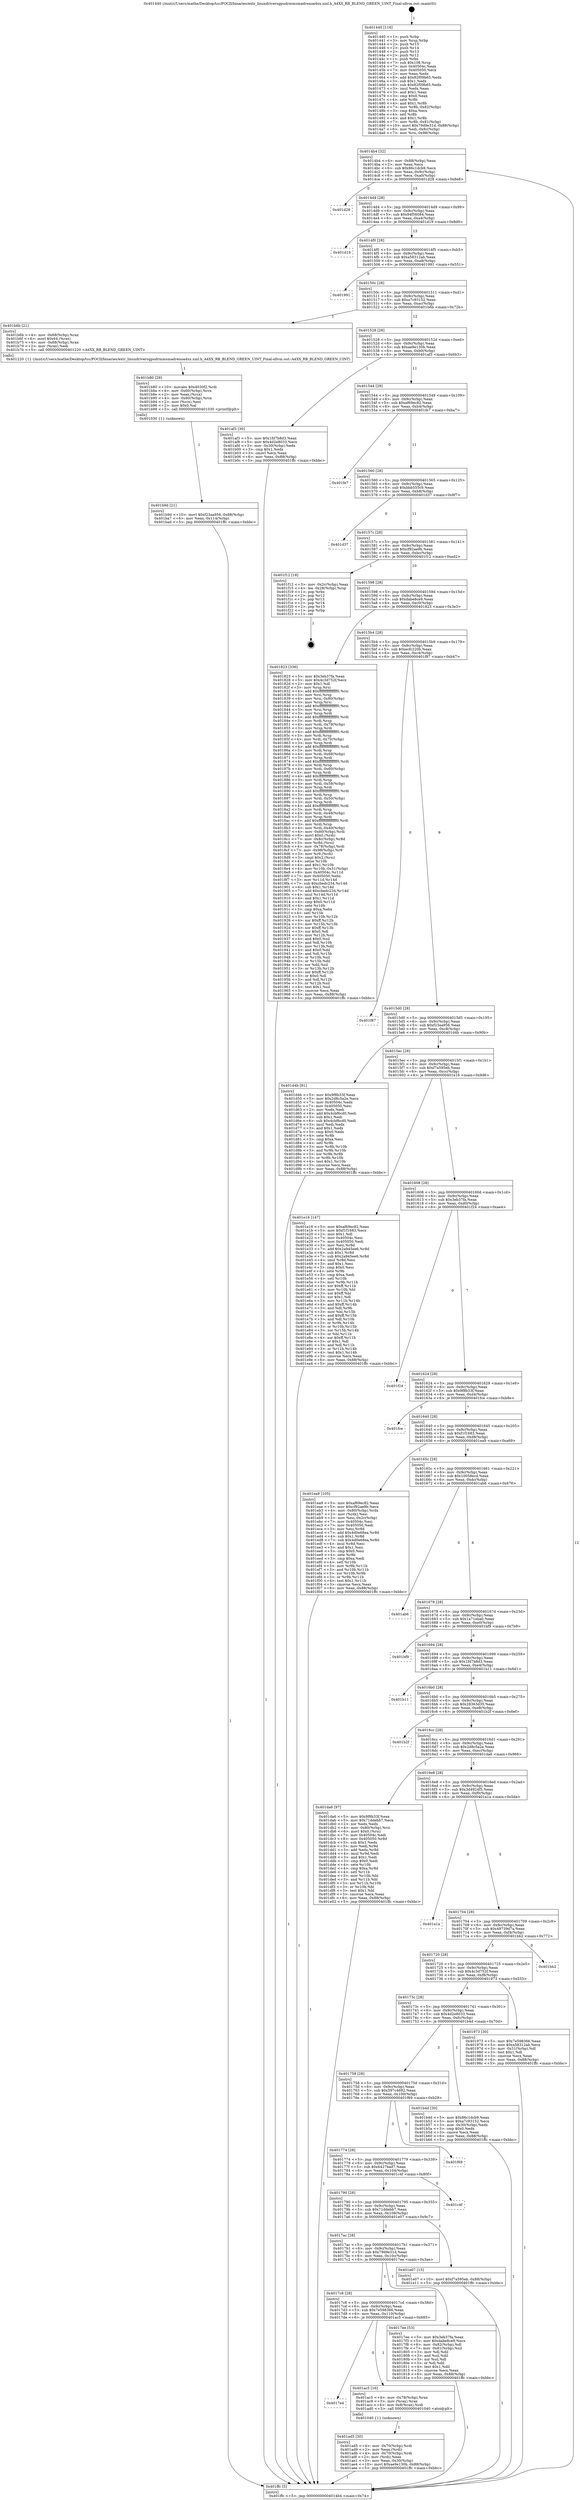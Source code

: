 digraph "0x401440" {
  label = "0x401440 (/mnt/c/Users/mathe/Desktop/tcc/POCII/binaries/extr_linuxdriversgpudrmmsmadrenoa4xx.xml.h_A4XX_RB_BLEND_GREEN_UINT_Final-ollvm.out::main(0))"
  labelloc = "t"
  node[shape=record]

  Entry [label="",width=0.3,height=0.3,shape=circle,fillcolor=black,style=filled]
  "0x4014b4" [label="{
     0x4014b4 [32]\l
     | [instrs]\l
     &nbsp;&nbsp;0x4014b4 \<+6\>: mov -0x88(%rbp),%eax\l
     &nbsp;&nbsp;0x4014ba \<+2\>: mov %eax,%ecx\l
     &nbsp;&nbsp;0x4014bc \<+6\>: sub $0x86c1dcb9,%ecx\l
     &nbsp;&nbsp;0x4014c2 \<+6\>: mov %eax,-0x9c(%rbp)\l
     &nbsp;&nbsp;0x4014c8 \<+6\>: mov %ecx,-0xa0(%rbp)\l
     &nbsp;&nbsp;0x4014ce \<+6\>: je 0000000000401d28 \<main+0x8e8\>\l
  }"]
  "0x401d28" [label="{
     0x401d28\l
  }", style=dashed]
  "0x4014d4" [label="{
     0x4014d4 [28]\l
     | [instrs]\l
     &nbsp;&nbsp;0x4014d4 \<+5\>: jmp 00000000004014d9 \<main+0x99\>\l
     &nbsp;&nbsp;0x4014d9 \<+6\>: mov -0x9c(%rbp),%eax\l
     &nbsp;&nbsp;0x4014df \<+5\>: sub $0x94f56084,%eax\l
     &nbsp;&nbsp;0x4014e4 \<+6\>: mov %eax,-0xa4(%rbp)\l
     &nbsp;&nbsp;0x4014ea \<+6\>: je 0000000000401d19 \<main+0x8d9\>\l
  }"]
  Exit [label="",width=0.3,height=0.3,shape=circle,fillcolor=black,style=filled,peripheries=2]
  "0x401d19" [label="{
     0x401d19\l
  }", style=dashed]
  "0x4014f0" [label="{
     0x4014f0 [28]\l
     | [instrs]\l
     &nbsp;&nbsp;0x4014f0 \<+5\>: jmp 00000000004014f5 \<main+0xb5\>\l
     &nbsp;&nbsp;0x4014f5 \<+6\>: mov -0x9c(%rbp),%eax\l
     &nbsp;&nbsp;0x4014fb \<+5\>: sub $0xa58312ab,%eax\l
     &nbsp;&nbsp;0x401500 \<+6\>: mov %eax,-0xa8(%rbp)\l
     &nbsp;&nbsp;0x401506 \<+6\>: je 0000000000401991 \<main+0x551\>\l
  }"]
  "0x401b9d" [label="{
     0x401b9d [21]\l
     | [instrs]\l
     &nbsp;&nbsp;0x401b9d \<+10\>: movl $0xf23aa956,-0x88(%rbp)\l
     &nbsp;&nbsp;0x401ba7 \<+6\>: mov %eax,-0x114(%rbp)\l
     &nbsp;&nbsp;0x401bad \<+5\>: jmp 0000000000401ffc \<main+0xbbc\>\l
  }"]
  "0x401991" [label="{
     0x401991\l
  }", style=dashed]
  "0x40150c" [label="{
     0x40150c [28]\l
     | [instrs]\l
     &nbsp;&nbsp;0x40150c \<+5\>: jmp 0000000000401511 \<main+0xd1\>\l
     &nbsp;&nbsp;0x401511 \<+6\>: mov -0x9c(%rbp),%eax\l
     &nbsp;&nbsp;0x401517 \<+5\>: sub $0xa7c93152,%eax\l
     &nbsp;&nbsp;0x40151c \<+6\>: mov %eax,-0xac(%rbp)\l
     &nbsp;&nbsp;0x401522 \<+6\>: je 0000000000401b6b \<main+0x72b\>\l
  }"]
  "0x401b80" [label="{
     0x401b80 [29]\l
     | [instrs]\l
     &nbsp;&nbsp;0x401b80 \<+10\>: movabs $0x4030f2,%rdi\l
     &nbsp;&nbsp;0x401b8a \<+4\>: mov -0x60(%rbp),%rcx\l
     &nbsp;&nbsp;0x401b8e \<+2\>: mov %eax,(%rcx)\l
     &nbsp;&nbsp;0x401b90 \<+4\>: mov -0x60(%rbp),%rcx\l
     &nbsp;&nbsp;0x401b94 \<+2\>: mov (%rcx),%esi\l
     &nbsp;&nbsp;0x401b96 \<+2\>: mov $0x0,%al\l
     &nbsp;&nbsp;0x401b98 \<+5\>: call 0000000000401030 \<printf@plt\>\l
     | [calls]\l
     &nbsp;&nbsp;0x401030 \{1\} (unknown)\l
  }"]
  "0x401b6b" [label="{
     0x401b6b [21]\l
     | [instrs]\l
     &nbsp;&nbsp;0x401b6b \<+4\>: mov -0x68(%rbp),%rax\l
     &nbsp;&nbsp;0x401b6f \<+6\>: movl $0x64,(%rax)\l
     &nbsp;&nbsp;0x401b75 \<+4\>: mov -0x68(%rbp),%rax\l
     &nbsp;&nbsp;0x401b79 \<+2\>: mov (%rax),%edi\l
     &nbsp;&nbsp;0x401b7b \<+5\>: call 0000000000401220 \<A4XX_RB_BLEND_GREEN_UINT\>\l
     | [calls]\l
     &nbsp;&nbsp;0x401220 \{1\} (/mnt/c/Users/mathe/Desktop/tcc/POCII/binaries/extr_linuxdriversgpudrmmsmadrenoa4xx.xml.h_A4XX_RB_BLEND_GREEN_UINT_Final-ollvm.out::A4XX_RB_BLEND_GREEN_UINT)\l
  }"]
  "0x401528" [label="{
     0x401528 [28]\l
     | [instrs]\l
     &nbsp;&nbsp;0x401528 \<+5\>: jmp 000000000040152d \<main+0xed\>\l
     &nbsp;&nbsp;0x40152d \<+6\>: mov -0x9c(%rbp),%eax\l
     &nbsp;&nbsp;0x401533 \<+5\>: sub $0xae9e130b,%eax\l
     &nbsp;&nbsp;0x401538 \<+6\>: mov %eax,-0xb0(%rbp)\l
     &nbsp;&nbsp;0x40153e \<+6\>: je 0000000000401af3 \<main+0x6b3\>\l
  }"]
  "0x401ad5" [label="{
     0x401ad5 [30]\l
     | [instrs]\l
     &nbsp;&nbsp;0x401ad5 \<+4\>: mov -0x70(%rbp),%rdi\l
     &nbsp;&nbsp;0x401ad9 \<+2\>: mov %eax,(%rdi)\l
     &nbsp;&nbsp;0x401adb \<+4\>: mov -0x70(%rbp),%rdi\l
     &nbsp;&nbsp;0x401adf \<+2\>: mov (%rdi),%eax\l
     &nbsp;&nbsp;0x401ae1 \<+3\>: mov %eax,-0x30(%rbp)\l
     &nbsp;&nbsp;0x401ae4 \<+10\>: movl $0xae9e130b,-0x88(%rbp)\l
     &nbsp;&nbsp;0x401aee \<+5\>: jmp 0000000000401ffc \<main+0xbbc\>\l
  }"]
  "0x401af3" [label="{
     0x401af3 [30]\l
     | [instrs]\l
     &nbsp;&nbsp;0x401af3 \<+5\>: mov $0x1fd7b8d3,%eax\l
     &nbsp;&nbsp;0x401af8 \<+5\>: mov $0x4d2e8033,%ecx\l
     &nbsp;&nbsp;0x401afd \<+3\>: mov -0x30(%rbp),%edx\l
     &nbsp;&nbsp;0x401b00 \<+3\>: cmp $0x1,%edx\l
     &nbsp;&nbsp;0x401b03 \<+3\>: cmovl %ecx,%eax\l
     &nbsp;&nbsp;0x401b06 \<+6\>: mov %eax,-0x88(%rbp)\l
     &nbsp;&nbsp;0x401b0c \<+5\>: jmp 0000000000401ffc \<main+0xbbc\>\l
  }"]
  "0x401544" [label="{
     0x401544 [28]\l
     | [instrs]\l
     &nbsp;&nbsp;0x401544 \<+5\>: jmp 0000000000401549 \<main+0x109\>\l
     &nbsp;&nbsp;0x401549 \<+6\>: mov -0x9c(%rbp),%eax\l
     &nbsp;&nbsp;0x40154f \<+5\>: sub $0xaf69ec82,%eax\l
     &nbsp;&nbsp;0x401554 \<+6\>: mov %eax,-0xb4(%rbp)\l
     &nbsp;&nbsp;0x40155a \<+6\>: je 0000000000401fe7 \<main+0xba7\>\l
  }"]
  "0x4017e4" [label="{
     0x4017e4\l
  }", style=dashed]
  "0x401fe7" [label="{
     0x401fe7\l
  }", style=dashed]
  "0x401560" [label="{
     0x401560 [28]\l
     | [instrs]\l
     &nbsp;&nbsp;0x401560 \<+5\>: jmp 0000000000401565 \<main+0x125\>\l
     &nbsp;&nbsp;0x401565 \<+6\>: mov -0x9c(%rbp),%eax\l
     &nbsp;&nbsp;0x40156b \<+5\>: sub $0xbbb555c9,%eax\l
     &nbsp;&nbsp;0x401570 \<+6\>: mov %eax,-0xb8(%rbp)\l
     &nbsp;&nbsp;0x401576 \<+6\>: je 0000000000401d37 \<main+0x8f7\>\l
  }"]
  "0x401ac5" [label="{
     0x401ac5 [16]\l
     | [instrs]\l
     &nbsp;&nbsp;0x401ac5 \<+4\>: mov -0x78(%rbp),%rax\l
     &nbsp;&nbsp;0x401ac9 \<+3\>: mov (%rax),%rax\l
     &nbsp;&nbsp;0x401acc \<+4\>: mov 0x8(%rax),%rdi\l
     &nbsp;&nbsp;0x401ad0 \<+5\>: call 0000000000401040 \<atoi@plt\>\l
     | [calls]\l
     &nbsp;&nbsp;0x401040 \{1\} (unknown)\l
  }"]
  "0x401d37" [label="{
     0x401d37\l
  }", style=dashed]
  "0x40157c" [label="{
     0x40157c [28]\l
     | [instrs]\l
     &nbsp;&nbsp;0x40157c \<+5\>: jmp 0000000000401581 \<main+0x141\>\l
     &nbsp;&nbsp;0x401581 \<+6\>: mov -0x9c(%rbp),%eax\l
     &nbsp;&nbsp;0x401587 \<+5\>: sub $0xcf92ae9b,%eax\l
     &nbsp;&nbsp;0x40158c \<+6\>: mov %eax,-0xbc(%rbp)\l
     &nbsp;&nbsp;0x401592 \<+6\>: je 0000000000401f12 \<main+0xad2\>\l
  }"]
  "0x401440" [label="{
     0x401440 [116]\l
     | [instrs]\l
     &nbsp;&nbsp;0x401440 \<+1\>: push %rbp\l
     &nbsp;&nbsp;0x401441 \<+3\>: mov %rsp,%rbp\l
     &nbsp;&nbsp;0x401444 \<+2\>: push %r15\l
     &nbsp;&nbsp;0x401446 \<+2\>: push %r14\l
     &nbsp;&nbsp;0x401448 \<+2\>: push %r13\l
     &nbsp;&nbsp;0x40144a \<+2\>: push %r12\l
     &nbsp;&nbsp;0x40144c \<+1\>: push %rbx\l
     &nbsp;&nbsp;0x40144d \<+7\>: sub $0x108,%rsp\l
     &nbsp;&nbsp;0x401454 \<+7\>: mov 0x40504c,%eax\l
     &nbsp;&nbsp;0x40145b \<+7\>: mov 0x405050,%ecx\l
     &nbsp;&nbsp;0x401462 \<+2\>: mov %eax,%edx\l
     &nbsp;&nbsp;0x401464 \<+6\>: add $0x82f09b65,%edx\l
     &nbsp;&nbsp;0x40146a \<+3\>: sub $0x1,%edx\l
     &nbsp;&nbsp;0x40146d \<+6\>: sub $0x82f09b65,%edx\l
     &nbsp;&nbsp;0x401473 \<+3\>: imul %edx,%eax\l
     &nbsp;&nbsp;0x401476 \<+3\>: and $0x1,%eax\l
     &nbsp;&nbsp;0x401479 \<+3\>: cmp $0x0,%eax\l
     &nbsp;&nbsp;0x40147c \<+4\>: sete %r8b\l
     &nbsp;&nbsp;0x401480 \<+4\>: and $0x1,%r8b\l
     &nbsp;&nbsp;0x401484 \<+7\>: mov %r8b,-0x82(%rbp)\l
     &nbsp;&nbsp;0x40148b \<+3\>: cmp $0xa,%ecx\l
     &nbsp;&nbsp;0x40148e \<+4\>: setl %r8b\l
     &nbsp;&nbsp;0x401492 \<+4\>: and $0x1,%r8b\l
     &nbsp;&nbsp;0x401496 \<+7\>: mov %r8b,-0x81(%rbp)\l
     &nbsp;&nbsp;0x40149d \<+10\>: movl $0x79d9e31d,-0x88(%rbp)\l
     &nbsp;&nbsp;0x4014a7 \<+6\>: mov %edi,-0x8c(%rbp)\l
     &nbsp;&nbsp;0x4014ad \<+7\>: mov %rsi,-0x98(%rbp)\l
  }"]
  "0x401f12" [label="{
     0x401f12 [18]\l
     | [instrs]\l
     &nbsp;&nbsp;0x401f12 \<+3\>: mov -0x2c(%rbp),%eax\l
     &nbsp;&nbsp;0x401f15 \<+4\>: lea -0x28(%rbp),%rsp\l
     &nbsp;&nbsp;0x401f19 \<+1\>: pop %rbx\l
     &nbsp;&nbsp;0x401f1a \<+2\>: pop %r12\l
     &nbsp;&nbsp;0x401f1c \<+2\>: pop %r13\l
     &nbsp;&nbsp;0x401f1e \<+2\>: pop %r14\l
     &nbsp;&nbsp;0x401f20 \<+2\>: pop %r15\l
     &nbsp;&nbsp;0x401f22 \<+1\>: pop %rbp\l
     &nbsp;&nbsp;0x401f23 \<+1\>: ret\l
  }"]
  "0x401598" [label="{
     0x401598 [28]\l
     | [instrs]\l
     &nbsp;&nbsp;0x401598 \<+5\>: jmp 000000000040159d \<main+0x15d\>\l
     &nbsp;&nbsp;0x40159d \<+6\>: mov -0x9c(%rbp),%eax\l
     &nbsp;&nbsp;0x4015a3 \<+5\>: sub $0xdabe8ce9,%eax\l
     &nbsp;&nbsp;0x4015a8 \<+6\>: mov %eax,-0xc0(%rbp)\l
     &nbsp;&nbsp;0x4015ae \<+6\>: je 0000000000401823 \<main+0x3e3\>\l
  }"]
  "0x401ffc" [label="{
     0x401ffc [5]\l
     | [instrs]\l
     &nbsp;&nbsp;0x401ffc \<+5\>: jmp 00000000004014b4 \<main+0x74\>\l
  }"]
  "0x401823" [label="{
     0x401823 [336]\l
     | [instrs]\l
     &nbsp;&nbsp;0x401823 \<+5\>: mov $0x3eb37fa,%eax\l
     &nbsp;&nbsp;0x401828 \<+5\>: mov $0x4c3d752f,%ecx\l
     &nbsp;&nbsp;0x40182d \<+2\>: mov $0x1,%dl\l
     &nbsp;&nbsp;0x40182f \<+3\>: mov %rsp,%rsi\l
     &nbsp;&nbsp;0x401832 \<+4\>: add $0xfffffffffffffff0,%rsi\l
     &nbsp;&nbsp;0x401836 \<+3\>: mov %rsi,%rsp\l
     &nbsp;&nbsp;0x401839 \<+4\>: mov %rsi,-0x80(%rbp)\l
     &nbsp;&nbsp;0x40183d \<+3\>: mov %rsp,%rsi\l
     &nbsp;&nbsp;0x401840 \<+4\>: add $0xfffffffffffffff0,%rsi\l
     &nbsp;&nbsp;0x401844 \<+3\>: mov %rsi,%rsp\l
     &nbsp;&nbsp;0x401847 \<+3\>: mov %rsp,%rdi\l
     &nbsp;&nbsp;0x40184a \<+4\>: add $0xfffffffffffffff0,%rdi\l
     &nbsp;&nbsp;0x40184e \<+3\>: mov %rdi,%rsp\l
     &nbsp;&nbsp;0x401851 \<+4\>: mov %rdi,-0x78(%rbp)\l
     &nbsp;&nbsp;0x401855 \<+3\>: mov %rsp,%rdi\l
     &nbsp;&nbsp;0x401858 \<+4\>: add $0xfffffffffffffff0,%rdi\l
     &nbsp;&nbsp;0x40185c \<+3\>: mov %rdi,%rsp\l
     &nbsp;&nbsp;0x40185f \<+4\>: mov %rdi,-0x70(%rbp)\l
     &nbsp;&nbsp;0x401863 \<+3\>: mov %rsp,%rdi\l
     &nbsp;&nbsp;0x401866 \<+4\>: add $0xfffffffffffffff0,%rdi\l
     &nbsp;&nbsp;0x40186a \<+3\>: mov %rdi,%rsp\l
     &nbsp;&nbsp;0x40186d \<+4\>: mov %rdi,-0x68(%rbp)\l
     &nbsp;&nbsp;0x401871 \<+3\>: mov %rsp,%rdi\l
     &nbsp;&nbsp;0x401874 \<+4\>: add $0xfffffffffffffff0,%rdi\l
     &nbsp;&nbsp;0x401878 \<+3\>: mov %rdi,%rsp\l
     &nbsp;&nbsp;0x40187b \<+4\>: mov %rdi,-0x60(%rbp)\l
     &nbsp;&nbsp;0x40187f \<+3\>: mov %rsp,%rdi\l
     &nbsp;&nbsp;0x401882 \<+4\>: add $0xfffffffffffffff0,%rdi\l
     &nbsp;&nbsp;0x401886 \<+3\>: mov %rdi,%rsp\l
     &nbsp;&nbsp;0x401889 \<+4\>: mov %rdi,-0x58(%rbp)\l
     &nbsp;&nbsp;0x40188d \<+3\>: mov %rsp,%rdi\l
     &nbsp;&nbsp;0x401890 \<+4\>: add $0xfffffffffffffff0,%rdi\l
     &nbsp;&nbsp;0x401894 \<+3\>: mov %rdi,%rsp\l
     &nbsp;&nbsp;0x401897 \<+4\>: mov %rdi,-0x50(%rbp)\l
     &nbsp;&nbsp;0x40189b \<+3\>: mov %rsp,%rdi\l
     &nbsp;&nbsp;0x40189e \<+4\>: add $0xfffffffffffffff0,%rdi\l
     &nbsp;&nbsp;0x4018a2 \<+3\>: mov %rdi,%rsp\l
     &nbsp;&nbsp;0x4018a5 \<+4\>: mov %rdi,-0x48(%rbp)\l
     &nbsp;&nbsp;0x4018a9 \<+3\>: mov %rsp,%rdi\l
     &nbsp;&nbsp;0x4018ac \<+4\>: add $0xfffffffffffffff0,%rdi\l
     &nbsp;&nbsp;0x4018b0 \<+3\>: mov %rdi,%rsp\l
     &nbsp;&nbsp;0x4018b3 \<+4\>: mov %rdi,-0x40(%rbp)\l
     &nbsp;&nbsp;0x4018b7 \<+4\>: mov -0x80(%rbp),%rdi\l
     &nbsp;&nbsp;0x4018bb \<+6\>: movl $0x0,(%rdi)\l
     &nbsp;&nbsp;0x4018c1 \<+7\>: mov -0x8c(%rbp),%r8d\l
     &nbsp;&nbsp;0x4018c8 \<+3\>: mov %r8d,(%rsi)\l
     &nbsp;&nbsp;0x4018cb \<+4\>: mov -0x78(%rbp),%rdi\l
     &nbsp;&nbsp;0x4018cf \<+7\>: mov -0x98(%rbp),%r9\l
     &nbsp;&nbsp;0x4018d6 \<+3\>: mov %r9,(%rdi)\l
     &nbsp;&nbsp;0x4018d9 \<+3\>: cmpl $0x2,(%rsi)\l
     &nbsp;&nbsp;0x4018dc \<+4\>: setne %r10b\l
     &nbsp;&nbsp;0x4018e0 \<+4\>: and $0x1,%r10b\l
     &nbsp;&nbsp;0x4018e4 \<+4\>: mov %r10b,-0x31(%rbp)\l
     &nbsp;&nbsp;0x4018e8 \<+8\>: mov 0x40504c,%r11d\l
     &nbsp;&nbsp;0x4018f0 \<+7\>: mov 0x405050,%ebx\l
     &nbsp;&nbsp;0x4018f7 \<+3\>: mov %r11d,%r14d\l
     &nbsp;&nbsp;0x4018fa \<+7\>: sub $0xcbedc234,%r14d\l
     &nbsp;&nbsp;0x401901 \<+4\>: sub $0x1,%r14d\l
     &nbsp;&nbsp;0x401905 \<+7\>: add $0xcbedc234,%r14d\l
     &nbsp;&nbsp;0x40190c \<+4\>: imul %r14d,%r11d\l
     &nbsp;&nbsp;0x401910 \<+4\>: and $0x1,%r11d\l
     &nbsp;&nbsp;0x401914 \<+4\>: cmp $0x0,%r11d\l
     &nbsp;&nbsp;0x401918 \<+4\>: sete %r10b\l
     &nbsp;&nbsp;0x40191c \<+3\>: cmp $0xa,%ebx\l
     &nbsp;&nbsp;0x40191f \<+4\>: setl %r15b\l
     &nbsp;&nbsp;0x401923 \<+3\>: mov %r10b,%r12b\l
     &nbsp;&nbsp;0x401926 \<+4\>: xor $0xff,%r12b\l
     &nbsp;&nbsp;0x40192a \<+3\>: mov %r15b,%r13b\l
     &nbsp;&nbsp;0x40192d \<+4\>: xor $0xff,%r13b\l
     &nbsp;&nbsp;0x401931 \<+3\>: xor $0x0,%dl\l
     &nbsp;&nbsp;0x401934 \<+3\>: mov %r12b,%sil\l
     &nbsp;&nbsp;0x401937 \<+4\>: and $0x0,%sil\l
     &nbsp;&nbsp;0x40193b \<+3\>: and %dl,%r10b\l
     &nbsp;&nbsp;0x40193e \<+3\>: mov %r13b,%dil\l
     &nbsp;&nbsp;0x401941 \<+4\>: and $0x0,%dil\l
     &nbsp;&nbsp;0x401945 \<+3\>: and %dl,%r15b\l
     &nbsp;&nbsp;0x401948 \<+3\>: or %r10b,%sil\l
     &nbsp;&nbsp;0x40194b \<+3\>: or %r15b,%dil\l
     &nbsp;&nbsp;0x40194e \<+3\>: xor %dil,%sil\l
     &nbsp;&nbsp;0x401951 \<+3\>: or %r13b,%r12b\l
     &nbsp;&nbsp;0x401954 \<+4\>: xor $0xff,%r12b\l
     &nbsp;&nbsp;0x401958 \<+3\>: or $0x0,%dl\l
     &nbsp;&nbsp;0x40195b \<+3\>: and %dl,%r12b\l
     &nbsp;&nbsp;0x40195e \<+3\>: or %r12b,%sil\l
     &nbsp;&nbsp;0x401961 \<+4\>: test $0x1,%sil\l
     &nbsp;&nbsp;0x401965 \<+3\>: cmovne %ecx,%eax\l
     &nbsp;&nbsp;0x401968 \<+6\>: mov %eax,-0x88(%rbp)\l
     &nbsp;&nbsp;0x40196e \<+5\>: jmp 0000000000401ffc \<main+0xbbc\>\l
  }"]
  "0x4015b4" [label="{
     0x4015b4 [28]\l
     | [instrs]\l
     &nbsp;&nbsp;0x4015b4 \<+5\>: jmp 00000000004015b9 \<main+0x179\>\l
     &nbsp;&nbsp;0x4015b9 \<+6\>: mov -0x9c(%rbp),%eax\l
     &nbsp;&nbsp;0x4015bf \<+5\>: sub $0xecfc220b,%eax\l
     &nbsp;&nbsp;0x4015c4 \<+6\>: mov %eax,-0xc4(%rbp)\l
     &nbsp;&nbsp;0x4015ca \<+6\>: je 0000000000401f87 \<main+0xb47\>\l
  }"]
  "0x4017c8" [label="{
     0x4017c8 [28]\l
     | [instrs]\l
     &nbsp;&nbsp;0x4017c8 \<+5\>: jmp 00000000004017cd \<main+0x38d\>\l
     &nbsp;&nbsp;0x4017cd \<+6\>: mov -0x9c(%rbp),%eax\l
     &nbsp;&nbsp;0x4017d3 \<+5\>: sub $0x7e598366,%eax\l
     &nbsp;&nbsp;0x4017d8 \<+6\>: mov %eax,-0x110(%rbp)\l
     &nbsp;&nbsp;0x4017de \<+6\>: je 0000000000401ac5 \<main+0x685\>\l
  }"]
  "0x401f87" [label="{
     0x401f87\l
  }", style=dashed]
  "0x4015d0" [label="{
     0x4015d0 [28]\l
     | [instrs]\l
     &nbsp;&nbsp;0x4015d0 \<+5\>: jmp 00000000004015d5 \<main+0x195\>\l
     &nbsp;&nbsp;0x4015d5 \<+6\>: mov -0x9c(%rbp),%eax\l
     &nbsp;&nbsp;0x4015db \<+5\>: sub $0xf23aa956,%eax\l
     &nbsp;&nbsp;0x4015e0 \<+6\>: mov %eax,-0xc8(%rbp)\l
     &nbsp;&nbsp;0x4015e6 \<+6\>: je 0000000000401d4b \<main+0x90b\>\l
  }"]
  "0x4017ee" [label="{
     0x4017ee [53]\l
     | [instrs]\l
     &nbsp;&nbsp;0x4017ee \<+5\>: mov $0x3eb37fa,%eax\l
     &nbsp;&nbsp;0x4017f3 \<+5\>: mov $0xdabe8ce9,%ecx\l
     &nbsp;&nbsp;0x4017f8 \<+6\>: mov -0x82(%rbp),%dl\l
     &nbsp;&nbsp;0x4017fe \<+7\>: mov -0x81(%rbp),%sil\l
     &nbsp;&nbsp;0x401805 \<+3\>: mov %dl,%dil\l
     &nbsp;&nbsp;0x401808 \<+3\>: and %sil,%dil\l
     &nbsp;&nbsp;0x40180b \<+3\>: xor %sil,%dl\l
     &nbsp;&nbsp;0x40180e \<+3\>: or %dl,%dil\l
     &nbsp;&nbsp;0x401811 \<+4\>: test $0x1,%dil\l
     &nbsp;&nbsp;0x401815 \<+3\>: cmovne %ecx,%eax\l
     &nbsp;&nbsp;0x401818 \<+6\>: mov %eax,-0x88(%rbp)\l
     &nbsp;&nbsp;0x40181e \<+5\>: jmp 0000000000401ffc \<main+0xbbc\>\l
  }"]
  "0x401d4b" [label="{
     0x401d4b [91]\l
     | [instrs]\l
     &nbsp;&nbsp;0x401d4b \<+5\>: mov $0x9f8b33f,%eax\l
     &nbsp;&nbsp;0x401d50 \<+5\>: mov $0x2d8c5a2e,%ecx\l
     &nbsp;&nbsp;0x401d55 \<+7\>: mov 0x40504c,%edx\l
     &nbsp;&nbsp;0x401d5c \<+7\>: mov 0x405050,%esi\l
     &nbsp;&nbsp;0x401d63 \<+2\>: mov %edx,%edi\l
     &nbsp;&nbsp;0x401d65 \<+6\>: add $0x4cbf6cd0,%edi\l
     &nbsp;&nbsp;0x401d6b \<+3\>: sub $0x1,%edi\l
     &nbsp;&nbsp;0x401d6e \<+6\>: sub $0x4cbf6cd0,%edi\l
     &nbsp;&nbsp;0x401d74 \<+3\>: imul %edi,%edx\l
     &nbsp;&nbsp;0x401d77 \<+3\>: and $0x1,%edx\l
     &nbsp;&nbsp;0x401d7a \<+3\>: cmp $0x0,%edx\l
     &nbsp;&nbsp;0x401d7d \<+4\>: sete %r8b\l
     &nbsp;&nbsp;0x401d81 \<+3\>: cmp $0xa,%esi\l
     &nbsp;&nbsp;0x401d84 \<+4\>: setl %r9b\l
     &nbsp;&nbsp;0x401d88 \<+3\>: mov %r8b,%r10b\l
     &nbsp;&nbsp;0x401d8b \<+3\>: and %r9b,%r10b\l
     &nbsp;&nbsp;0x401d8e \<+3\>: xor %r9b,%r8b\l
     &nbsp;&nbsp;0x401d91 \<+3\>: or %r8b,%r10b\l
     &nbsp;&nbsp;0x401d94 \<+4\>: test $0x1,%r10b\l
     &nbsp;&nbsp;0x401d98 \<+3\>: cmovne %ecx,%eax\l
     &nbsp;&nbsp;0x401d9b \<+6\>: mov %eax,-0x88(%rbp)\l
     &nbsp;&nbsp;0x401da1 \<+5\>: jmp 0000000000401ffc \<main+0xbbc\>\l
  }"]
  "0x4015ec" [label="{
     0x4015ec [28]\l
     | [instrs]\l
     &nbsp;&nbsp;0x4015ec \<+5\>: jmp 00000000004015f1 \<main+0x1b1\>\l
     &nbsp;&nbsp;0x4015f1 \<+6\>: mov -0x9c(%rbp),%eax\l
     &nbsp;&nbsp;0x4015f7 \<+5\>: sub $0xf7a595eb,%eax\l
     &nbsp;&nbsp;0x4015fc \<+6\>: mov %eax,-0xcc(%rbp)\l
     &nbsp;&nbsp;0x401602 \<+6\>: je 0000000000401e16 \<main+0x9d6\>\l
  }"]
  "0x4017ac" [label="{
     0x4017ac [28]\l
     | [instrs]\l
     &nbsp;&nbsp;0x4017ac \<+5\>: jmp 00000000004017b1 \<main+0x371\>\l
     &nbsp;&nbsp;0x4017b1 \<+6\>: mov -0x9c(%rbp),%eax\l
     &nbsp;&nbsp;0x4017b7 \<+5\>: sub $0x79d9e31d,%eax\l
     &nbsp;&nbsp;0x4017bc \<+6\>: mov %eax,-0x10c(%rbp)\l
     &nbsp;&nbsp;0x4017c2 \<+6\>: je 00000000004017ee \<main+0x3ae\>\l
  }"]
  "0x401e16" [label="{
     0x401e16 [147]\l
     | [instrs]\l
     &nbsp;&nbsp;0x401e16 \<+5\>: mov $0xaf69ec82,%eax\l
     &nbsp;&nbsp;0x401e1b \<+5\>: mov $0xf1f1683,%ecx\l
     &nbsp;&nbsp;0x401e20 \<+2\>: mov $0x1,%dl\l
     &nbsp;&nbsp;0x401e22 \<+7\>: mov 0x40504c,%esi\l
     &nbsp;&nbsp;0x401e29 \<+7\>: mov 0x405050,%edi\l
     &nbsp;&nbsp;0x401e30 \<+3\>: mov %esi,%r8d\l
     &nbsp;&nbsp;0x401e33 \<+7\>: add $0x2a945ee6,%r8d\l
     &nbsp;&nbsp;0x401e3a \<+4\>: sub $0x1,%r8d\l
     &nbsp;&nbsp;0x401e3e \<+7\>: sub $0x2a945ee6,%r8d\l
     &nbsp;&nbsp;0x401e45 \<+4\>: imul %r8d,%esi\l
     &nbsp;&nbsp;0x401e49 \<+3\>: and $0x1,%esi\l
     &nbsp;&nbsp;0x401e4c \<+3\>: cmp $0x0,%esi\l
     &nbsp;&nbsp;0x401e4f \<+4\>: sete %r9b\l
     &nbsp;&nbsp;0x401e53 \<+3\>: cmp $0xa,%edi\l
     &nbsp;&nbsp;0x401e56 \<+4\>: setl %r10b\l
     &nbsp;&nbsp;0x401e5a \<+3\>: mov %r9b,%r11b\l
     &nbsp;&nbsp;0x401e5d \<+4\>: xor $0xff,%r11b\l
     &nbsp;&nbsp;0x401e61 \<+3\>: mov %r10b,%bl\l
     &nbsp;&nbsp;0x401e64 \<+3\>: xor $0xff,%bl\l
     &nbsp;&nbsp;0x401e67 \<+3\>: xor $0x1,%dl\l
     &nbsp;&nbsp;0x401e6a \<+3\>: mov %r11b,%r14b\l
     &nbsp;&nbsp;0x401e6d \<+4\>: and $0xff,%r14b\l
     &nbsp;&nbsp;0x401e71 \<+3\>: and %dl,%r9b\l
     &nbsp;&nbsp;0x401e74 \<+3\>: mov %bl,%r15b\l
     &nbsp;&nbsp;0x401e77 \<+4\>: and $0xff,%r15b\l
     &nbsp;&nbsp;0x401e7b \<+3\>: and %dl,%r10b\l
     &nbsp;&nbsp;0x401e7e \<+3\>: or %r9b,%r14b\l
     &nbsp;&nbsp;0x401e81 \<+3\>: or %r10b,%r15b\l
     &nbsp;&nbsp;0x401e84 \<+3\>: xor %r15b,%r14b\l
     &nbsp;&nbsp;0x401e87 \<+3\>: or %bl,%r11b\l
     &nbsp;&nbsp;0x401e8a \<+4\>: xor $0xff,%r11b\l
     &nbsp;&nbsp;0x401e8e \<+3\>: or $0x1,%dl\l
     &nbsp;&nbsp;0x401e91 \<+3\>: and %dl,%r11b\l
     &nbsp;&nbsp;0x401e94 \<+3\>: or %r11b,%r14b\l
     &nbsp;&nbsp;0x401e97 \<+4\>: test $0x1,%r14b\l
     &nbsp;&nbsp;0x401e9b \<+3\>: cmovne %ecx,%eax\l
     &nbsp;&nbsp;0x401e9e \<+6\>: mov %eax,-0x88(%rbp)\l
     &nbsp;&nbsp;0x401ea4 \<+5\>: jmp 0000000000401ffc \<main+0xbbc\>\l
  }"]
  "0x401608" [label="{
     0x401608 [28]\l
     | [instrs]\l
     &nbsp;&nbsp;0x401608 \<+5\>: jmp 000000000040160d \<main+0x1cd\>\l
     &nbsp;&nbsp;0x40160d \<+6\>: mov -0x9c(%rbp),%eax\l
     &nbsp;&nbsp;0x401613 \<+5\>: sub $0x3eb37fa,%eax\l
     &nbsp;&nbsp;0x401618 \<+6\>: mov %eax,-0xd0(%rbp)\l
     &nbsp;&nbsp;0x40161e \<+6\>: je 0000000000401f24 \<main+0xae4\>\l
  }"]
  "0x401e07" [label="{
     0x401e07 [15]\l
     | [instrs]\l
     &nbsp;&nbsp;0x401e07 \<+10\>: movl $0xf7a595eb,-0x88(%rbp)\l
     &nbsp;&nbsp;0x401e11 \<+5\>: jmp 0000000000401ffc \<main+0xbbc\>\l
  }"]
  "0x401f24" [label="{
     0x401f24\l
  }", style=dashed]
  "0x401624" [label="{
     0x401624 [28]\l
     | [instrs]\l
     &nbsp;&nbsp;0x401624 \<+5\>: jmp 0000000000401629 \<main+0x1e9\>\l
     &nbsp;&nbsp;0x401629 \<+6\>: mov -0x9c(%rbp),%eax\l
     &nbsp;&nbsp;0x40162f \<+5\>: sub $0x9f8b33f,%eax\l
     &nbsp;&nbsp;0x401634 \<+6\>: mov %eax,-0xd4(%rbp)\l
     &nbsp;&nbsp;0x40163a \<+6\>: je 0000000000401fce \<main+0xb8e\>\l
  }"]
  "0x401790" [label="{
     0x401790 [28]\l
     | [instrs]\l
     &nbsp;&nbsp;0x401790 \<+5\>: jmp 0000000000401795 \<main+0x355\>\l
     &nbsp;&nbsp;0x401795 \<+6\>: mov -0x9c(%rbp),%eax\l
     &nbsp;&nbsp;0x40179b \<+5\>: sub $0x71ddebb7,%eax\l
     &nbsp;&nbsp;0x4017a0 \<+6\>: mov %eax,-0x108(%rbp)\l
     &nbsp;&nbsp;0x4017a6 \<+6\>: je 0000000000401e07 \<main+0x9c7\>\l
  }"]
  "0x401fce" [label="{
     0x401fce\l
  }", style=dashed]
  "0x401640" [label="{
     0x401640 [28]\l
     | [instrs]\l
     &nbsp;&nbsp;0x401640 \<+5\>: jmp 0000000000401645 \<main+0x205\>\l
     &nbsp;&nbsp;0x401645 \<+6\>: mov -0x9c(%rbp),%eax\l
     &nbsp;&nbsp;0x40164b \<+5\>: sub $0xf1f1683,%eax\l
     &nbsp;&nbsp;0x401650 \<+6\>: mov %eax,-0xd8(%rbp)\l
     &nbsp;&nbsp;0x401656 \<+6\>: je 0000000000401ea9 \<main+0xa69\>\l
  }"]
  "0x401c4f" [label="{
     0x401c4f\l
  }", style=dashed]
  "0x401ea9" [label="{
     0x401ea9 [105]\l
     | [instrs]\l
     &nbsp;&nbsp;0x401ea9 \<+5\>: mov $0xaf69ec82,%eax\l
     &nbsp;&nbsp;0x401eae \<+5\>: mov $0xcf92ae9b,%ecx\l
     &nbsp;&nbsp;0x401eb3 \<+4\>: mov -0x80(%rbp),%rdx\l
     &nbsp;&nbsp;0x401eb7 \<+2\>: mov (%rdx),%esi\l
     &nbsp;&nbsp;0x401eb9 \<+3\>: mov %esi,-0x2c(%rbp)\l
     &nbsp;&nbsp;0x401ebc \<+7\>: mov 0x40504c,%esi\l
     &nbsp;&nbsp;0x401ec3 \<+7\>: mov 0x405050,%edi\l
     &nbsp;&nbsp;0x401eca \<+3\>: mov %esi,%r8d\l
     &nbsp;&nbsp;0x401ecd \<+7\>: add $0x4d0e68ea,%r8d\l
     &nbsp;&nbsp;0x401ed4 \<+4\>: sub $0x1,%r8d\l
     &nbsp;&nbsp;0x401ed8 \<+7\>: sub $0x4d0e68ea,%r8d\l
     &nbsp;&nbsp;0x401edf \<+4\>: imul %r8d,%esi\l
     &nbsp;&nbsp;0x401ee3 \<+3\>: and $0x1,%esi\l
     &nbsp;&nbsp;0x401ee6 \<+3\>: cmp $0x0,%esi\l
     &nbsp;&nbsp;0x401ee9 \<+4\>: sete %r9b\l
     &nbsp;&nbsp;0x401eed \<+3\>: cmp $0xa,%edi\l
     &nbsp;&nbsp;0x401ef0 \<+4\>: setl %r10b\l
     &nbsp;&nbsp;0x401ef4 \<+3\>: mov %r9b,%r11b\l
     &nbsp;&nbsp;0x401ef7 \<+3\>: and %r10b,%r11b\l
     &nbsp;&nbsp;0x401efa \<+3\>: xor %r10b,%r9b\l
     &nbsp;&nbsp;0x401efd \<+3\>: or %r9b,%r11b\l
     &nbsp;&nbsp;0x401f00 \<+4\>: test $0x1,%r11b\l
     &nbsp;&nbsp;0x401f04 \<+3\>: cmovne %ecx,%eax\l
     &nbsp;&nbsp;0x401f07 \<+6\>: mov %eax,-0x88(%rbp)\l
     &nbsp;&nbsp;0x401f0d \<+5\>: jmp 0000000000401ffc \<main+0xbbc\>\l
  }"]
  "0x40165c" [label="{
     0x40165c [28]\l
     | [instrs]\l
     &nbsp;&nbsp;0x40165c \<+5\>: jmp 0000000000401661 \<main+0x221\>\l
     &nbsp;&nbsp;0x401661 \<+6\>: mov -0x9c(%rbp),%eax\l
     &nbsp;&nbsp;0x401667 \<+5\>: sub $0x10058ecd,%eax\l
     &nbsp;&nbsp;0x40166c \<+6\>: mov %eax,-0xdc(%rbp)\l
     &nbsp;&nbsp;0x401672 \<+6\>: je 0000000000401ab6 \<main+0x676\>\l
  }"]
  "0x401774" [label="{
     0x401774 [28]\l
     | [instrs]\l
     &nbsp;&nbsp;0x401774 \<+5\>: jmp 0000000000401779 \<main+0x339\>\l
     &nbsp;&nbsp;0x401779 \<+6\>: mov -0x9c(%rbp),%eax\l
     &nbsp;&nbsp;0x40177f \<+5\>: sub $0x6427bad7,%eax\l
     &nbsp;&nbsp;0x401784 \<+6\>: mov %eax,-0x104(%rbp)\l
     &nbsp;&nbsp;0x40178a \<+6\>: je 0000000000401c4f \<main+0x80f\>\l
  }"]
  "0x401ab6" [label="{
     0x401ab6\l
  }", style=dashed]
  "0x401678" [label="{
     0x401678 [28]\l
     | [instrs]\l
     &nbsp;&nbsp;0x401678 \<+5\>: jmp 000000000040167d \<main+0x23d\>\l
     &nbsp;&nbsp;0x40167d \<+6\>: mov -0x9c(%rbp),%eax\l
     &nbsp;&nbsp;0x401683 \<+5\>: sub $0x1a71eba0,%eax\l
     &nbsp;&nbsp;0x401688 \<+6\>: mov %eax,-0xe0(%rbp)\l
     &nbsp;&nbsp;0x40168e \<+6\>: je 0000000000401bf9 \<main+0x7b9\>\l
  }"]
  "0x401f69" [label="{
     0x401f69\l
  }", style=dashed]
  "0x401bf9" [label="{
     0x401bf9\l
  }", style=dashed]
  "0x401694" [label="{
     0x401694 [28]\l
     | [instrs]\l
     &nbsp;&nbsp;0x401694 \<+5\>: jmp 0000000000401699 \<main+0x259\>\l
     &nbsp;&nbsp;0x401699 \<+6\>: mov -0x9c(%rbp),%eax\l
     &nbsp;&nbsp;0x40169f \<+5\>: sub $0x1fd7b8d3,%eax\l
     &nbsp;&nbsp;0x4016a4 \<+6\>: mov %eax,-0xe4(%rbp)\l
     &nbsp;&nbsp;0x4016aa \<+6\>: je 0000000000401b11 \<main+0x6d1\>\l
  }"]
  "0x401758" [label="{
     0x401758 [28]\l
     | [instrs]\l
     &nbsp;&nbsp;0x401758 \<+5\>: jmp 000000000040175d \<main+0x31d\>\l
     &nbsp;&nbsp;0x40175d \<+6\>: mov -0x9c(%rbp),%eax\l
     &nbsp;&nbsp;0x401763 \<+5\>: sub $0x597c4692,%eax\l
     &nbsp;&nbsp;0x401768 \<+6\>: mov %eax,-0x100(%rbp)\l
     &nbsp;&nbsp;0x40176e \<+6\>: je 0000000000401f69 \<main+0xb29\>\l
  }"]
  "0x401b11" [label="{
     0x401b11\l
  }", style=dashed]
  "0x4016b0" [label="{
     0x4016b0 [28]\l
     | [instrs]\l
     &nbsp;&nbsp;0x4016b0 \<+5\>: jmp 00000000004016b5 \<main+0x275\>\l
     &nbsp;&nbsp;0x4016b5 \<+6\>: mov -0x9c(%rbp),%eax\l
     &nbsp;&nbsp;0x4016bb \<+5\>: sub $0x28363d35,%eax\l
     &nbsp;&nbsp;0x4016c0 \<+6\>: mov %eax,-0xe8(%rbp)\l
     &nbsp;&nbsp;0x4016c6 \<+6\>: je 0000000000401b2f \<main+0x6ef\>\l
  }"]
  "0x401b4d" [label="{
     0x401b4d [30]\l
     | [instrs]\l
     &nbsp;&nbsp;0x401b4d \<+5\>: mov $0x86c1dcb9,%eax\l
     &nbsp;&nbsp;0x401b52 \<+5\>: mov $0xa7c93152,%ecx\l
     &nbsp;&nbsp;0x401b57 \<+3\>: mov -0x30(%rbp),%edx\l
     &nbsp;&nbsp;0x401b5a \<+3\>: cmp $0x0,%edx\l
     &nbsp;&nbsp;0x401b5d \<+3\>: cmove %ecx,%eax\l
     &nbsp;&nbsp;0x401b60 \<+6\>: mov %eax,-0x88(%rbp)\l
     &nbsp;&nbsp;0x401b66 \<+5\>: jmp 0000000000401ffc \<main+0xbbc\>\l
  }"]
  "0x401b2f" [label="{
     0x401b2f\l
  }", style=dashed]
  "0x4016cc" [label="{
     0x4016cc [28]\l
     | [instrs]\l
     &nbsp;&nbsp;0x4016cc \<+5\>: jmp 00000000004016d1 \<main+0x291\>\l
     &nbsp;&nbsp;0x4016d1 \<+6\>: mov -0x9c(%rbp),%eax\l
     &nbsp;&nbsp;0x4016d7 \<+5\>: sub $0x2d8c5a2e,%eax\l
     &nbsp;&nbsp;0x4016dc \<+6\>: mov %eax,-0xec(%rbp)\l
     &nbsp;&nbsp;0x4016e2 \<+6\>: je 0000000000401da6 \<main+0x966\>\l
  }"]
  "0x40173c" [label="{
     0x40173c [28]\l
     | [instrs]\l
     &nbsp;&nbsp;0x40173c \<+5\>: jmp 0000000000401741 \<main+0x301\>\l
     &nbsp;&nbsp;0x401741 \<+6\>: mov -0x9c(%rbp),%eax\l
     &nbsp;&nbsp;0x401747 \<+5\>: sub $0x4d2e8033,%eax\l
     &nbsp;&nbsp;0x40174c \<+6\>: mov %eax,-0xfc(%rbp)\l
     &nbsp;&nbsp;0x401752 \<+6\>: je 0000000000401b4d \<main+0x70d\>\l
  }"]
  "0x401da6" [label="{
     0x401da6 [97]\l
     | [instrs]\l
     &nbsp;&nbsp;0x401da6 \<+5\>: mov $0x9f8b33f,%eax\l
     &nbsp;&nbsp;0x401dab \<+5\>: mov $0x71ddebb7,%ecx\l
     &nbsp;&nbsp;0x401db0 \<+2\>: xor %edx,%edx\l
     &nbsp;&nbsp;0x401db2 \<+4\>: mov -0x80(%rbp),%rsi\l
     &nbsp;&nbsp;0x401db6 \<+6\>: movl $0x0,(%rsi)\l
     &nbsp;&nbsp;0x401dbc \<+7\>: mov 0x40504c,%edi\l
     &nbsp;&nbsp;0x401dc3 \<+8\>: mov 0x405050,%r8d\l
     &nbsp;&nbsp;0x401dcb \<+3\>: sub $0x1,%edx\l
     &nbsp;&nbsp;0x401dce \<+3\>: mov %edi,%r9d\l
     &nbsp;&nbsp;0x401dd1 \<+3\>: add %edx,%r9d\l
     &nbsp;&nbsp;0x401dd4 \<+4\>: imul %r9d,%edi\l
     &nbsp;&nbsp;0x401dd8 \<+3\>: and $0x1,%edi\l
     &nbsp;&nbsp;0x401ddb \<+3\>: cmp $0x0,%edi\l
     &nbsp;&nbsp;0x401dde \<+4\>: sete %r10b\l
     &nbsp;&nbsp;0x401de2 \<+4\>: cmp $0xa,%r8d\l
     &nbsp;&nbsp;0x401de6 \<+4\>: setl %r11b\l
     &nbsp;&nbsp;0x401dea \<+3\>: mov %r10b,%bl\l
     &nbsp;&nbsp;0x401ded \<+3\>: and %r11b,%bl\l
     &nbsp;&nbsp;0x401df0 \<+3\>: xor %r11b,%r10b\l
     &nbsp;&nbsp;0x401df3 \<+3\>: or %r10b,%bl\l
     &nbsp;&nbsp;0x401df6 \<+3\>: test $0x1,%bl\l
     &nbsp;&nbsp;0x401df9 \<+3\>: cmovne %ecx,%eax\l
     &nbsp;&nbsp;0x401dfc \<+6\>: mov %eax,-0x88(%rbp)\l
     &nbsp;&nbsp;0x401e02 \<+5\>: jmp 0000000000401ffc \<main+0xbbc\>\l
  }"]
  "0x4016e8" [label="{
     0x4016e8 [28]\l
     | [instrs]\l
     &nbsp;&nbsp;0x4016e8 \<+5\>: jmp 00000000004016ed \<main+0x2ad\>\l
     &nbsp;&nbsp;0x4016ed \<+6\>: mov -0x9c(%rbp),%eax\l
     &nbsp;&nbsp;0x4016f3 \<+5\>: sub $0x3d4924f5,%eax\l
     &nbsp;&nbsp;0x4016f8 \<+6\>: mov %eax,-0xf0(%rbp)\l
     &nbsp;&nbsp;0x4016fe \<+6\>: je 0000000000401a1a \<main+0x5da\>\l
  }"]
  "0x401973" [label="{
     0x401973 [30]\l
     | [instrs]\l
     &nbsp;&nbsp;0x401973 \<+5\>: mov $0x7e598366,%eax\l
     &nbsp;&nbsp;0x401978 \<+5\>: mov $0xa58312ab,%ecx\l
     &nbsp;&nbsp;0x40197d \<+3\>: mov -0x31(%rbp),%dl\l
     &nbsp;&nbsp;0x401980 \<+3\>: test $0x1,%dl\l
     &nbsp;&nbsp;0x401983 \<+3\>: cmovne %ecx,%eax\l
     &nbsp;&nbsp;0x401986 \<+6\>: mov %eax,-0x88(%rbp)\l
     &nbsp;&nbsp;0x40198c \<+5\>: jmp 0000000000401ffc \<main+0xbbc\>\l
  }"]
  "0x401a1a" [label="{
     0x401a1a\l
  }", style=dashed]
  "0x401704" [label="{
     0x401704 [28]\l
     | [instrs]\l
     &nbsp;&nbsp;0x401704 \<+5\>: jmp 0000000000401709 \<main+0x2c9\>\l
     &nbsp;&nbsp;0x401709 \<+6\>: mov -0x9c(%rbp),%eax\l
     &nbsp;&nbsp;0x40170f \<+5\>: sub $0x49739d7a,%eax\l
     &nbsp;&nbsp;0x401714 \<+6\>: mov %eax,-0xf4(%rbp)\l
     &nbsp;&nbsp;0x40171a \<+6\>: je 0000000000401bb2 \<main+0x772\>\l
  }"]
  "0x401720" [label="{
     0x401720 [28]\l
     | [instrs]\l
     &nbsp;&nbsp;0x401720 \<+5\>: jmp 0000000000401725 \<main+0x2e5\>\l
     &nbsp;&nbsp;0x401725 \<+6\>: mov -0x9c(%rbp),%eax\l
     &nbsp;&nbsp;0x40172b \<+5\>: sub $0x4c3d752f,%eax\l
     &nbsp;&nbsp;0x401730 \<+6\>: mov %eax,-0xf8(%rbp)\l
     &nbsp;&nbsp;0x401736 \<+6\>: je 0000000000401973 \<main+0x533\>\l
  }"]
  "0x401bb2" [label="{
     0x401bb2\l
  }", style=dashed]
  Entry -> "0x401440" [label=" 1"]
  "0x4014b4" -> "0x401d28" [label=" 0"]
  "0x4014b4" -> "0x4014d4" [label=" 13"]
  "0x401f12" -> Exit [label=" 1"]
  "0x4014d4" -> "0x401d19" [label=" 0"]
  "0x4014d4" -> "0x4014f0" [label=" 13"]
  "0x401ea9" -> "0x401ffc" [label=" 1"]
  "0x4014f0" -> "0x401991" [label=" 0"]
  "0x4014f0" -> "0x40150c" [label=" 13"]
  "0x401e16" -> "0x401ffc" [label=" 1"]
  "0x40150c" -> "0x401b6b" [label=" 1"]
  "0x40150c" -> "0x401528" [label=" 12"]
  "0x401e07" -> "0x401ffc" [label=" 1"]
  "0x401528" -> "0x401af3" [label=" 1"]
  "0x401528" -> "0x401544" [label=" 11"]
  "0x401da6" -> "0x401ffc" [label=" 1"]
  "0x401544" -> "0x401fe7" [label=" 0"]
  "0x401544" -> "0x401560" [label=" 11"]
  "0x401d4b" -> "0x401ffc" [label=" 1"]
  "0x401560" -> "0x401d37" [label=" 0"]
  "0x401560" -> "0x40157c" [label=" 11"]
  "0x401b9d" -> "0x401ffc" [label=" 1"]
  "0x40157c" -> "0x401f12" [label=" 1"]
  "0x40157c" -> "0x401598" [label=" 10"]
  "0x401b4d" -> "0x401ffc" [label=" 1"]
  "0x401598" -> "0x401823" [label=" 1"]
  "0x401598" -> "0x4015b4" [label=" 9"]
  "0x401af3" -> "0x401ffc" [label=" 1"]
  "0x4015b4" -> "0x401f87" [label=" 0"]
  "0x4015b4" -> "0x4015d0" [label=" 9"]
  "0x401ad5" -> "0x401ffc" [label=" 1"]
  "0x4015d0" -> "0x401d4b" [label=" 1"]
  "0x4015d0" -> "0x4015ec" [label=" 8"]
  "0x401ac5" -> "0x401ad5" [label=" 1"]
  "0x4015ec" -> "0x401e16" [label=" 1"]
  "0x4015ec" -> "0x401608" [label=" 7"]
  "0x4017c8" -> "0x401ac5" [label=" 1"]
  "0x401608" -> "0x401f24" [label=" 0"]
  "0x401608" -> "0x401624" [label=" 7"]
  "0x401b80" -> "0x401b9d" [label=" 1"]
  "0x401624" -> "0x401fce" [label=" 0"]
  "0x401624" -> "0x401640" [label=" 7"]
  "0x401823" -> "0x401ffc" [label=" 1"]
  "0x401640" -> "0x401ea9" [label=" 1"]
  "0x401640" -> "0x40165c" [label=" 6"]
  "0x401b6b" -> "0x401b80" [label=" 1"]
  "0x40165c" -> "0x401ab6" [label=" 0"]
  "0x40165c" -> "0x401678" [label=" 6"]
  "0x401440" -> "0x4014b4" [label=" 1"]
  "0x401678" -> "0x401bf9" [label=" 0"]
  "0x401678" -> "0x401694" [label=" 6"]
  "0x4017ee" -> "0x401ffc" [label=" 1"]
  "0x401694" -> "0x401b11" [label=" 0"]
  "0x401694" -> "0x4016b0" [label=" 6"]
  "0x4017ac" -> "0x4017ee" [label=" 1"]
  "0x4016b0" -> "0x401b2f" [label=" 0"]
  "0x4016b0" -> "0x4016cc" [label=" 6"]
  "0x4017c8" -> "0x4017e4" [label=" 0"]
  "0x4016cc" -> "0x401da6" [label=" 1"]
  "0x4016cc" -> "0x4016e8" [label=" 5"]
  "0x401790" -> "0x401e07" [label=" 1"]
  "0x4016e8" -> "0x401a1a" [label=" 0"]
  "0x4016e8" -> "0x401704" [label=" 5"]
  "0x401973" -> "0x401ffc" [label=" 1"]
  "0x401704" -> "0x401bb2" [label=" 0"]
  "0x401704" -> "0x401720" [label=" 5"]
  "0x401774" -> "0x401790" [label=" 3"]
  "0x401720" -> "0x401973" [label=" 1"]
  "0x401720" -> "0x40173c" [label=" 4"]
  "0x401790" -> "0x4017ac" [label=" 2"]
  "0x40173c" -> "0x401b4d" [label=" 1"]
  "0x40173c" -> "0x401758" [label=" 3"]
  "0x4017ac" -> "0x4017c8" [label=" 1"]
  "0x401758" -> "0x401f69" [label=" 0"]
  "0x401758" -> "0x401774" [label=" 3"]
  "0x401ffc" -> "0x4014b4" [label=" 12"]
  "0x401774" -> "0x401c4f" [label=" 0"]
}
